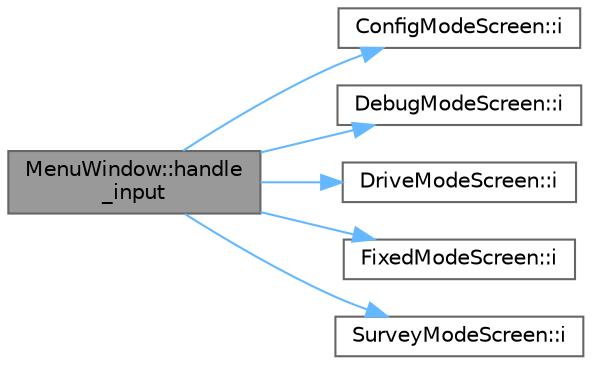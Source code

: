 digraph "MenuWindow::handle_input"
{
 // LATEX_PDF_SIZE
  bgcolor="transparent";
  edge [fontname=Helvetica,fontsize=10,labelfontname=Helvetica,labelfontsize=10];
  node [fontname=Helvetica,fontsize=10,shape=box,height=0.2,width=0.4];
  rankdir="LR";
  Node1 [id="Node000001",label="MenuWindow::handle\l_input",height=0.2,width=0.4,color="gray40", fillcolor="grey60", style="filled", fontcolor="black",tooltip=" "];
  Node1 -> Node2 [id="edge6_Node000001_Node000002",color="steelblue1",style="solid",tooltip=" "];
  Node2 [id="Node000002",label="ConfigModeScreen::i",height=0.2,width=0.4,color="grey40", fillcolor="white", style="filled",URL="$class_config_mode_screen.html#a72be77f4f8fed19d61ce83d69735bc8d",tooltip=" "];
  Node1 -> Node3 [id="edge7_Node000001_Node000003",color="steelblue1",style="solid",tooltip=" "];
  Node3 [id="Node000003",label="DebugModeScreen::i",height=0.2,width=0.4,color="grey40", fillcolor="white", style="filled",URL="$class_debug_mode_screen.html#a5f7d1f3fe4386c12e7d8dcd708081fa4",tooltip=" "];
  Node1 -> Node4 [id="edge8_Node000001_Node000004",color="steelblue1",style="solid",tooltip=" "];
  Node4 [id="Node000004",label="DriveModeScreen::i",height=0.2,width=0.4,color="grey40", fillcolor="white", style="filled",URL="$class_drive_mode_screen.html#ab1d30e84b76d85f1cfb6e5b6910d12b1",tooltip=" "];
  Node1 -> Node5 [id="edge9_Node000001_Node000005",color="steelblue1",style="solid",tooltip=" "];
  Node5 [id="Node000005",label="FixedModeScreen::i",height=0.2,width=0.4,color="grey40", fillcolor="white", style="filled",URL="$class_fixed_mode_screen.html#ac55a276104c28aa1bc3891d1b24c1603",tooltip=" "];
  Node1 -> Node6 [id="edge10_Node000001_Node000006",color="steelblue1",style="solid",tooltip=" "];
  Node6 [id="Node000006",label="SurveyModeScreen::i",height=0.2,width=0.4,color="grey40", fillcolor="white", style="filled",URL="$class_survey_mode_screen.html#a5044cf9e9ecab68ca18f31b504849b6c",tooltip=" "];
}
